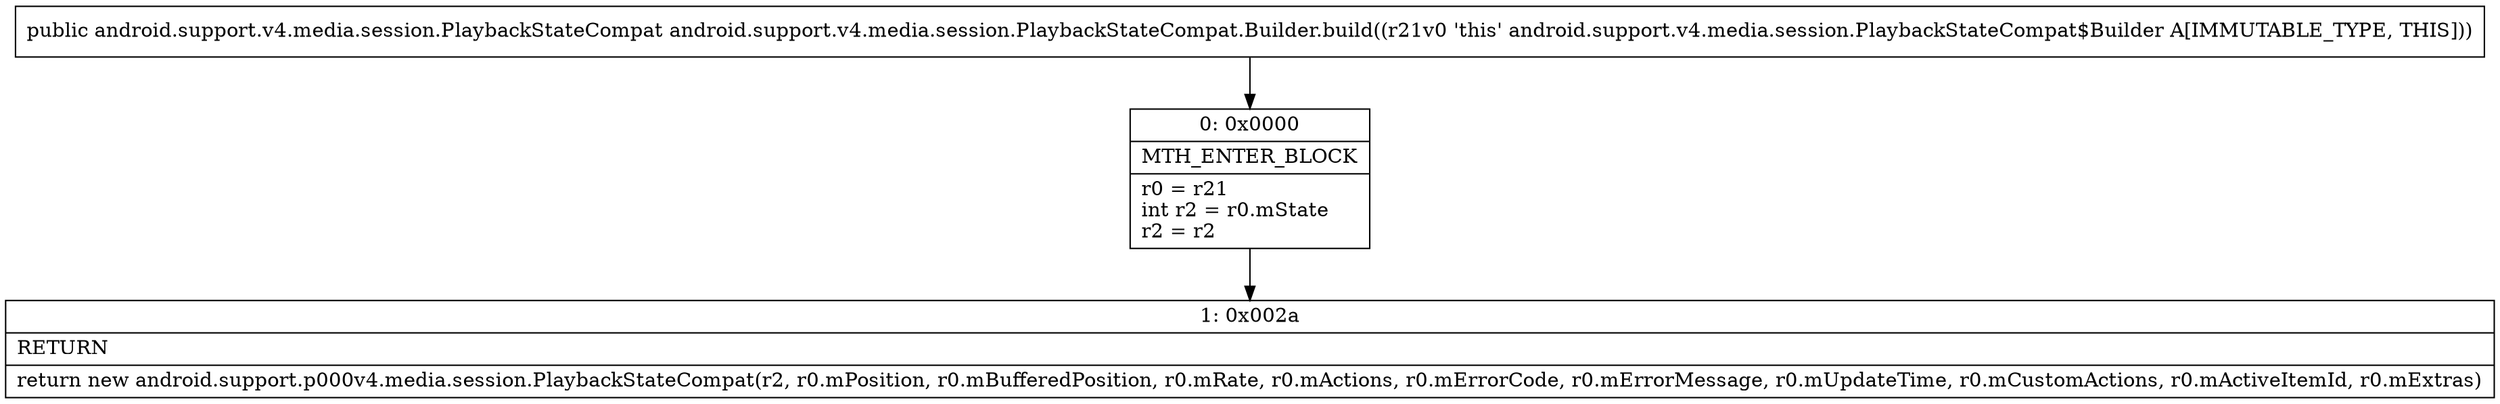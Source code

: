 digraph "CFG forandroid.support.v4.media.session.PlaybackStateCompat.Builder.build()Landroid\/support\/v4\/media\/session\/PlaybackStateCompat;" {
Node_0 [shape=record,label="{0\:\ 0x0000|MTH_ENTER_BLOCK\l|r0 = r21\lint r2 = r0.mState\lr2 = r2\l}"];
Node_1 [shape=record,label="{1\:\ 0x002a|RETURN\l|return new android.support.p000v4.media.session.PlaybackStateCompat(r2, r0.mPosition, r0.mBufferedPosition, r0.mRate, r0.mActions, r0.mErrorCode, r0.mErrorMessage, r0.mUpdateTime, r0.mCustomActions, r0.mActiveItemId, r0.mExtras)\l}"];
MethodNode[shape=record,label="{public android.support.v4.media.session.PlaybackStateCompat android.support.v4.media.session.PlaybackStateCompat.Builder.build((r21v0 'this' android.support.v4.media.session.PlaybackStateCompat$Builder A[IMMUTABLE_TYPE, THIS])) }"];
MethodNode -> Node_0;
Node_0 -> Node_1;
}

